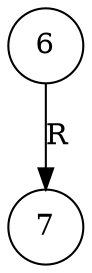 digraph G{
node [shape=circle];
"2926244422816"[label="6"];
"2926244422768"[label="7"];
"2926244422816" -> "2926244422768" [label = "R"];
}

